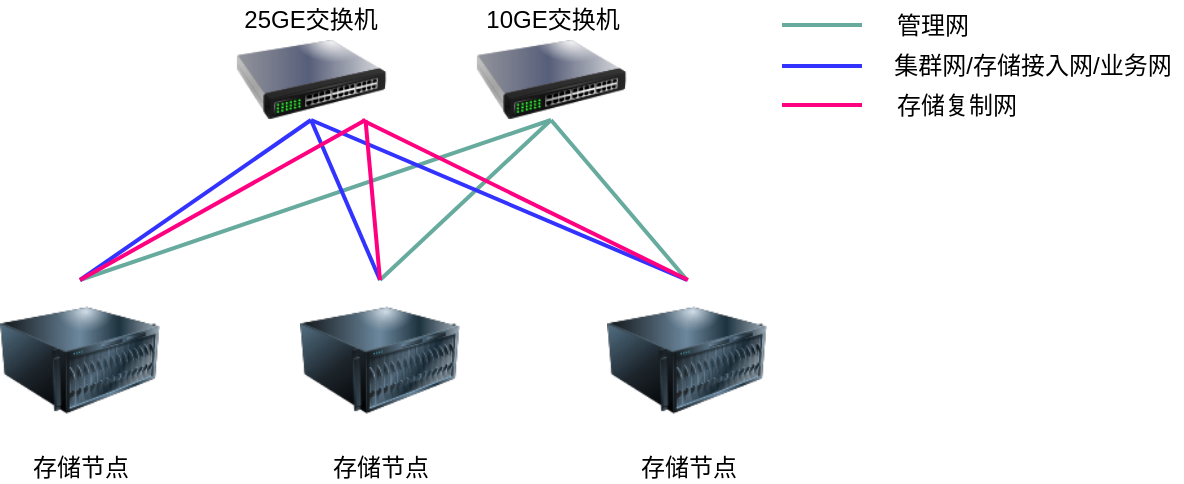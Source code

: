 <mxfile version="15.8.7" type="github">
  <diagram id="PwtGh753bEKmQCPBh4Ey" name="Page-1">
    <mxGraphModel dx="1548" dy="1164" grid="1" gridSize="10" guides="1" tooltips="1" connect="1" arrows="1" fold="1" page="1" pageScale="1" pageWidth="827" pageHeight="1169" math="0" shadow="0">
      <root>
        <mxCell id="0" />
        <mxCell id="1" parent="0" />
        <mxCell id="jB5RJHOJyzK3d6iFkCtY-3" value="存储节点" style="image;html=1;image=img/lib/clip_art/computers/Server_128x128.png;strokeWidth=2;" vertex="1" parent="1">
          <mxGeometry x="89" y="600" width="80" height="80" as="geometry" />
        </mxCell>
        <mxCell id="jB5RJHOJyzK3d6iFkCtY-4" value="存储节点" style="image;html=1;image=img/lib/clip_art/computers/Server_128x128.png;strokeWidth=2;" vertex="1" parent="1">
          <mxGeometry x="239" y="600" width="80" height="80" as="geometry" />
        </mxCell>
        <mxCell id="jB5RJHOJyzK3d6iFkCtY-5" value="存储节点" style="image;html=1;image=img/lib/clip_art/computers/Server_128x128.png;strokeWidth=2;" vertex="1" parent="1">
          <mxGeometry x="392.5" y="600" width="80" height="80" as="geometry" />
        </mxCell>
        <mxCell id="jB5RJHOJyzK3d6iFkCtY-6" value="" style="image;html=1;image=img/lib/clip_art/networking/Switch_128x128.png;strokeWidth=2;" vertex="1" parent="1">
          <mxGeometry x="190" y="480" width="109" height="40" as="geometry" />
        </mxCell>
        <mxCell id="jB5RJHOJyzK3d6iFkCtY-7" value="" style="endArrow=none;html=1;rounded=0;strokeColor=#3333FF;strokeWidth=2;" edge="1" parent="1">
          <mxGeometry width="50" height="50" relative="1" as="geometry">
            <mxPoint x="480" y="493" as="sourcePoint" />
            <mxPoint x="520" y="493" as="targetPoint" />
          </mxGeometry>
        </mxCell>
        <mxCell id="jB5RJHOJyzK3d6iFkCtY-8" value="集群网/存储接入网/业务网" style="text;html=1;align=center;verticalAlign=middle;resizable=0;points=[];autosize=1;strokeColor=none;fillColor=none;strokeWidth=2;" vertex="1" parent="1">
          <mxGeometry x="530" y="483" width="150" height="20" as="geometry" />
        </mxCell>
        <mxCell id="jB5RJHOJyzK3d6iFkCtY-9" value="管理网" style="text;html=1;align=center;verticalAlign=middle;resizable=0;points=[];autosize=1;strokeColor=none;fillColor=none;strokeWidth=2;" vertex="1" parent="1">
          <mxGeometry x="530" y="463" width="50" height="20" as="geometry" />
        </mxCell>
        <mxCell id="jB5RJHOJyzK3d6iFkCtY-11" value="" style="endArrow=none;html=1;rounded=0;strokeColor=#67AB9F;strokeWidth=2;" edge="1" parent="1">
          <mxGeometry width="50" height="50" relative="1" as="geometry">
            <mxPoint x="480" y="472.5" as="sourcePoint" />
            <mxPoint x="520" y="472.5" as="targetPoint" />
          </mxGeometry>
        </mxCell>
        <mxCell id="jB5RJHOJyzK3d6iFkCtY-24" value="" style="endArrow=none;html=1;rounded=0;strokeColor=#FF0080;strokeWidth=2;" edge="1" parent="1">
          <mxGeometry width="50" height="50" relative="1" as="geometry">
            <mxPoint x="480" y="512.5" as="sourcePoint" />
            <mxPoint x="520" y="512.5" as="targetPoint" />
          </mxGeometry>
        </mxCell>
        <mxCell id="jB5RJHOJyzK3d6iFkCtY-25" value="存储复制网" style="text;html=1;align=center;verticalAlign=middle;resizable=0;points=[];autosize=1;strokeColor=none;fillColor=none;strokeWidth=2;" vertex="1" parent="1">
          <mxGeometry x="527" y="503" width="80" height="20" as="geometry" />
        </mxCell>
        <mxCell id="jB5RJHOJyzK3d6iFkCtY-27" value="" style="endArrow=none;html=1;rounded=0;strokeColor=#67AB9F;strokeWidth=2;entryX=0.5;entryY=1;entryDx=0;entryDy=0;exitX=0.5;exitY=0;exitDx=0;exitDy=0;" edge="1" parent="1" source="jB5RJHOJyzK3d6iFkCtY-3" target="jB5RJHOJyzK3d6iFkCtY-37">
          <mxGeometry width="50" height="50" relative="1" as="geometry">
            <mxPoint x="129" y="570" as="sourcePoint" />
            <mxPoint x="169" y="570" as="targetPoint" />
          </mxGeometry>
        </mxCell>
        <mxCell id="jB5RJHOJyzK3d6iFkCtY-28" value="" style="endArrow=none;html=1;rounded=0;strokeColor=#67AB9F;strokeWidth=2;entryX=0.5;entryY=1;entryDx=0;entryDy=0;exitX=0.5;exitY=0;exitDx=0;exitDy=0;" edge="1" parent="1" source="jB5RJHOJyzK3d6iFkCtY-4" target="jB5RJHOJyzK3d6iFkCtY-37">
          <mxGeometry width="50" height="50" relative="1" as="geometry">
            <mxPoint x="173.667" y="600" as="sourcePoint" />
            <mxPoint x="234.333" y="530" as="targetPoint" />
            <Array as="points" />
          </mxGeometry>
        </mxCell>
        <mxCell id="jB5RJHOJyzK3d6iFkCtY-29" value="" style="endArrow=none;html=1;rounded=0;strokeColor=#67AB9F;strokeWidth=2;entryX=0.5;entryY=1;entryDx=0;entryDy=0;exitX=0.5;exitY=0;exitDx=0;exitDy=0;" edge="1" parent="1" source="jB5RJHOJyzK3d6iFkCtY-5" target="jB5RJHOJyzK3d6iFkCtY-37">
          <mxGeometry width="50" height="50" relative="1" as="geometry">
            <mxPoint x="289" y="610" as="sourcePoint" />
            <mxPoint x="269" y="530" as="targetPoint" />
            <Array as="points" />
          </mxGeometry>
        </mxCell>
        <mxCell id="jB5RJHOJyzK3d6iFkCtY-30" value="" style="endArrow=none;html=1;rounded=0;strokeColor=#3333FF;strokeWidth=2;entryX=0.5;entryY=1;entryDx=0;entryDy=0;exitX=0.5;exitY=0;exitDx=0;exitDy=0;" edge="1" parent="1" source="jB5RJHOJyzK3d6iFkCtY-3" target="jB5RJHOJyzK3d6iFkCtY-6">
          <mxGeometry width="50" height="50" relative="1" as="geometry">
            <mxPoint x="549" y="503" as="sourcePoint" />
            <mxPoint x="589" y="503" as="targetPoint" />
          </mxGeometry>
        </mxCell>
        <mxCell id="jB5RJHOJyzK3d6iFkCtY-31" value="" style="endArrow=none;html=1;rounded=0;strokeColor=#3333FF;strokeWidth=2;entryX=0.5;entryY=1;entryDx=0;entryDy=0;" edge="1" parent="1" target="jB5RJHOJyzK3d6iFkCtY-6">
          <mxGeometry width="50" height="50" relative="1" as="geometry">
            <mxPoint x="279" y="600" as="sourcePoint" />
            <mxPoint x="249" y="530" as="targetPoint" />
          </mxGeometry>
        </mxCell>
        <mxCell id="jB5RJHOJyzK3d6iFkCtY-32" value="" style="endArrow=none;html=1;rounded=0;strokeColor=#3333FF;strokeWidth=2;exitX=0.5;exitY=0;exitDx=0;exitDy=0;entryX=0.5;entryY=1;entryDx=0;entryDy=0;" edge="1" parent="1" source="jB5RJHOJyzK3d6iFkCtY-5" target="jB5RJHOJyzK3d6iFkCtY-6">
          <mxGeometry width="50" height="50" relative="1" as="geometry">
            <mxPoint x="309" y="610" as="sourcePoint" />
            <mxPoint x="239" y="520" as="targetPoint" />
          </mxGeometry>
        </mxCell>
        <mxCell id="jB5RJHOJyzK3d6iFkCtY-33" value="" style="endArrow=none;html=1;rounded=0;strokeColor=#FF0080;strokeWidth=2;entryX=0.5;entryY=0;entryDx=0;entryDy=0;exitX=0.75;exitY=1;exitDx=0;exitDy=0;" edge="1" parent="1" source="jB5RJHOJyzK3d6iFkCtY-6" target="jB5RJHOJyzK3d6iFkCtY-3">
          <mxGeometry width="50" height="50" relative="1" as="geometry">
            <mxPoint x="250" y="520" as="sourcePoint" />
            <mxPoint x="589" y="522.5" as="targetPoint" />
          </mxGeometry>
        </mxCell>
        <mxCell id="jB5RJHOJyzK3d6iFkCtY-34" value="" style="endArrow=none;html=1;rounded=0;strokeColor=#FF0080;strokeWidth=2;entryX=0.5;entryY=0;entryDx=0;entryDy=0;exitX=0.75;exitY=1;exitDx=0;exitDy=0;" edge="1" parent="1" source="jB5RJHOJyzK3d6iFkCtY-6" target="jB5RJHOJyzK3d6iFkCtY-4">
          <mxGeometry width="50" height="50" relative="1" as="geometry">
            <mxPoint x="279" y="520" as="sourcePoint" />
            <mxPoint x="320" y="610" as="targetPoint" />
          </mxGeometry>
        </mxCell>
        <mxCell id="jB5RJHOJyzK3d6iFkCtY-35" value="" style="endArrow=none;html=1;rounded=0;strokeColor=#FF0080;strokeWidth=2;" edge="1" parent="1">
          <mxGeometry width="50" height="50" relative="1" as="geometry">
            <mxPoint x="270" y="520" as="sourcePoint" />
            <mxPoint x="433" y="600" as="targetPoint" />
          </mxGeometry>
        </mxCell>
        <mxCell id="jB5RJHOJyzK3d6iFkCtY-36" value="&lt;span style=&quot;background-color: rgb(255 , 255 , 255)&quot;&gt;25GE交换机&lt;/span&gt;" style="text;html=1;align=center;verticalAlign=middle;resizable=0;points=[];autosize=1;strokeColor=none;fillColor=none;" vertex="1" parent="1">
          <mxGeometry x="204" y="460" width="80" height="20" as="geometry" />
        </mxCell>
        <mxCell id="jB5RJHOJyzK3d6iFkCtY-37" value="" style="image;html=1;image=img/lib/clip_art/networking/Switch_128x128.png;strokeWidth=2;" vertex="1" parent="1">
          <mxGeometry x="310" y="480" width="109" height="40" as="geometry" />
        </mxCell>
        <mxCell id="jB5RJHOJyzK3d6iFkCtY-38" value="&lt;span style=&quot;background-color: rgb(255 , 255 , 255)&quot;&gt;10GE交换机&lt;/span&gt;" style="text;html=1;align=center;verticalAlign=middle;resizable=0;points=[];autosize=1;strokeColor=none;fillColor=none;" vertex="1" parent="1">
          <mxGeometry x="325" y="460" width="80" height="20" as="geometry" />
        </mxCell>
      </root>
    </mxGraphModel>
  </diagram>
</mxfile>
